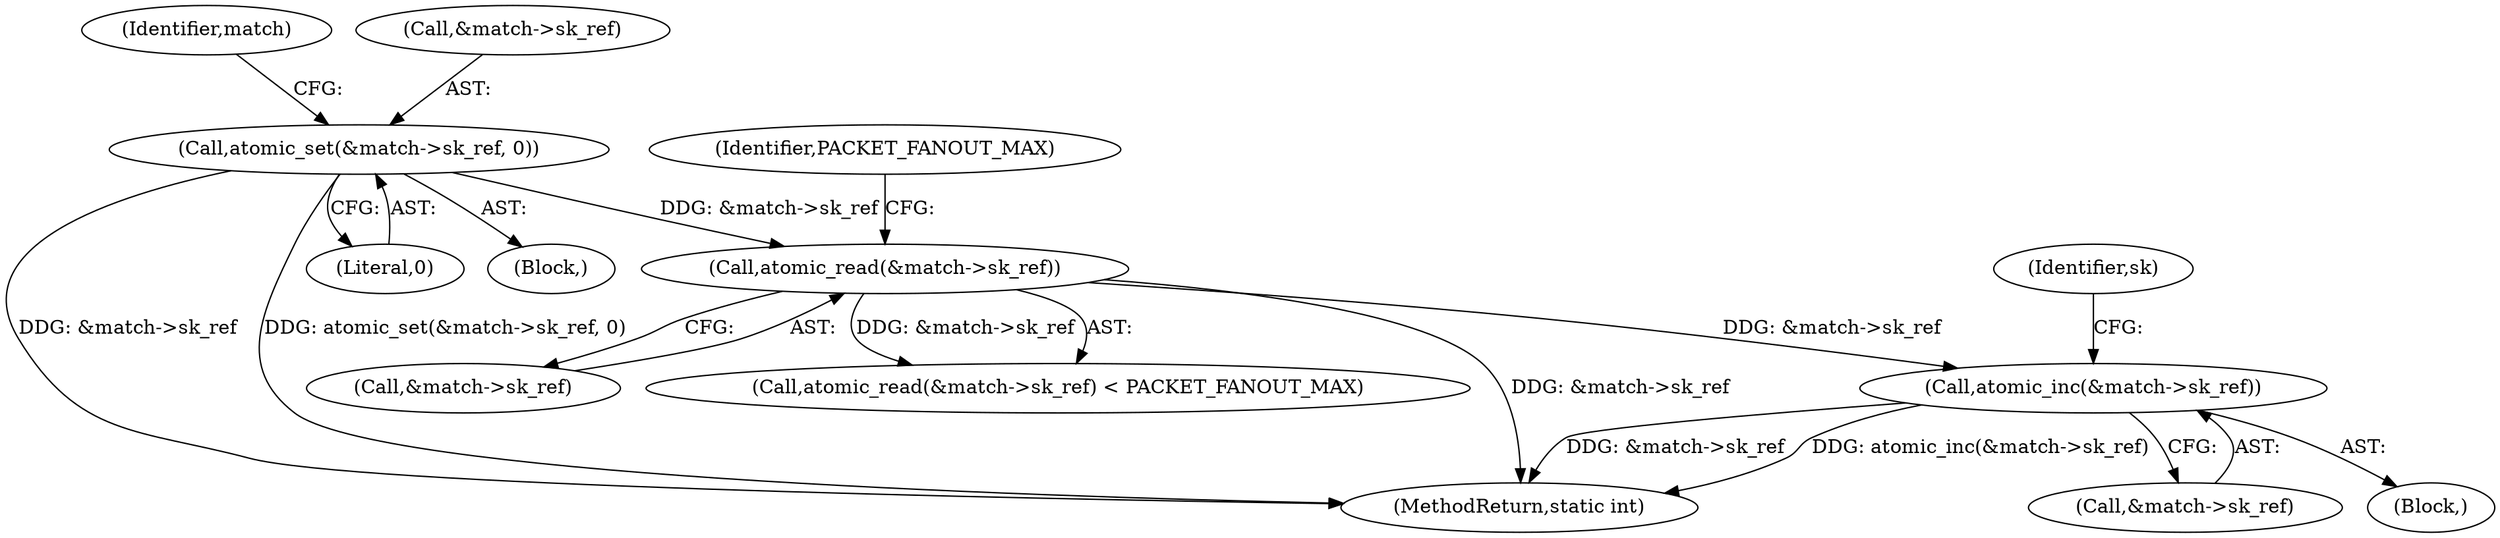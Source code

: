 digraph "0_linux_d199fab63c11998a602205f7ee7ff7c05c97164b@pointer" {
"1000427" [label="(Call,atomic_inc(&match->sk_ref))"];
"1000410" [label="(Call,atomic_read(&match->sk_ref))"];
"1000306" [label="(Call,atomic_set(&match->sk_ref, 0))"];
"1000313" [label="(Identifier,match)"];
"1000456" [label="(MethodReturn,static int)"];
"1000306" [label="(Call,atomic_set(&match->sk_ref, 0))"];
"1000409" [label="(Call,atomic_read(&match->sk_ref) < PACKET_FANOUT_MAX)"];
"1000410" [label="(Call,atomic_read(&match->sk_ref))"];
"1000307" [label="(Call,&match->sk_ref)"];
"1000311" [label="(Literal,0)"];
"1000433" [label="(Identifier,sk)"];
"1000415" [label="(Identifier,PACKET_FANOUT_MAX)"];
"1000428" [label="(Call,&match->sk_ref)"];
"1000258" [label="(Block,)"];
"1000416" [label="(Block,)"];
"1000427" [label="(Call,atomic_inc(&match->sk_ref))"];
"1000411" [label="(Call,&match->sk_ref)"];
"1000427" -> "1000416"  [label="AST: "];
"1000427" -> "1000428"  [label="CFG: "];
"1000428" -> "1000427"  [label="AST: "];
"1000433" -> "1000427"  [label="CFG: "];
"1000427" -> "1000456"  [label="DDG: &match->sk_ref"];
"1000427" -> "1000456"  [label="DDG: atomic_inc(&match->sk_ref)"];
"1000410" -> "1000427"  [label="DDG: &match->sk_ref"];
"1000410" -> "1000409"  [label="AST: "];
"1000410" -> "1000411"  [label="CFG: "];
"1000411" -> "1000410"  [label="AST: "];
"1000415" -> "1000410"  [label="CFG: "];
"1000410" -> "1000456"  [label="DDG: &match->sk_ref"];
"1000410" -> "1000409"  [label="DDG: &match->sk_ref"];
"1000306" -> "1000410"  [label="DDG: &match->sk_ref"];
"1000306" -> "1000258"  [label="AST: "];
"1000306" -> "1000311"  [label="CFG: "];
"1000307" -> "1000306"  [label="AST: "];
"1000311" -> "1000306"  [label="AST: "];
"1000313" -> "1000306"  [label="CFG: "];
"1000306" -> "1000456"  [label="DDG: &match->sk_ref"];
"1000306" -> "1000456"  [label="DDG: atomic_set(&match->sk_ref, 0)"];
}
